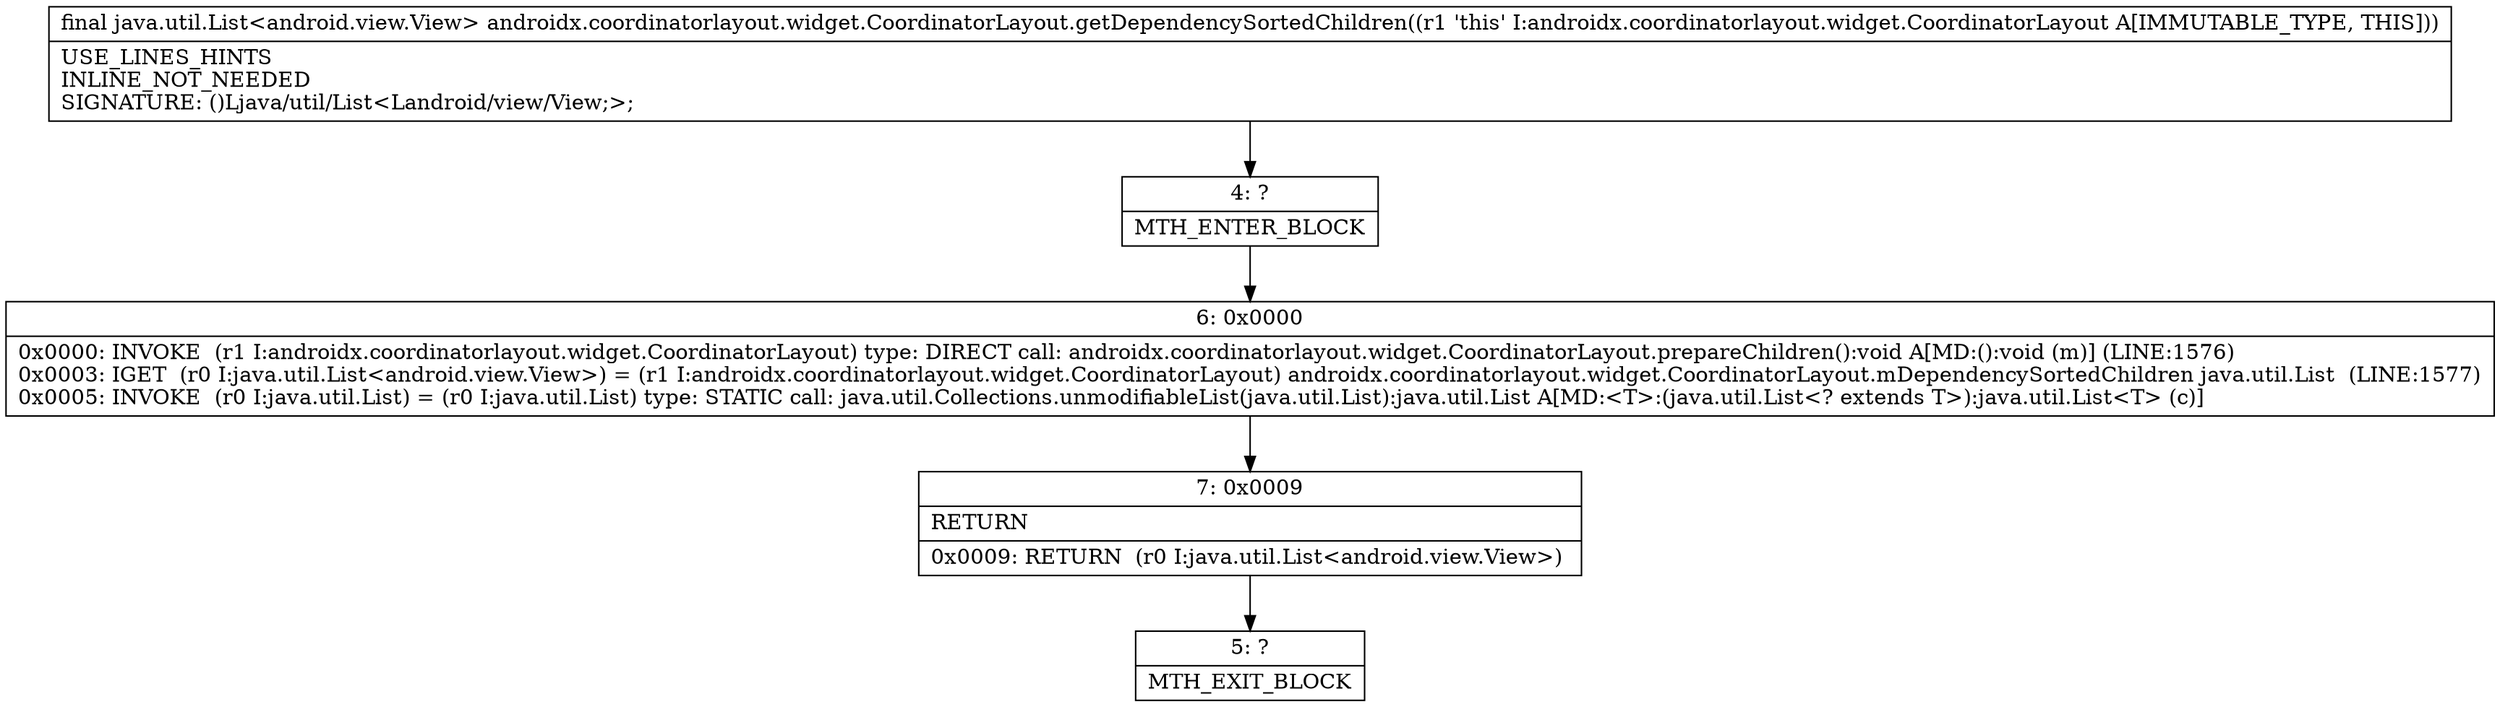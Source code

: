 digraph "CFG forandroidx.coordinatorlayout.widget.CoordinatorLayout.getDependencySortedChildren()Ljava\/util\/List;" {
Node_4 [shape=record,label="{4\:\ ?|MTH_ENTER_BLOCK\l}"];
Node_6 [shape=record,label="{6\:\ 0x0000|0x0000: INVOKE  (r1 I:androidx.coordinatorlayout.widget.CoordinatorLayout) type: DIRECT call: androidx.coordinatorlayout.widget.CoordinatorLayout.prepareChildren():void A[MD:():void (m)] (LINE:1576)\l0x0003: IGET  (r0 I:java.util.List\<android.view.View\>) = (r1 I:androidx.coordinatorlayout.widget.CoordinatorLayout) androidx.coordinatorlayout.widget.CoordinatorLayout.mDependencySortedChildren java.util.List  (LINE:1577)\l0x0005: INVOKE  (r0 I:java.util.List) = (r0 I:java.util.List) type: STATIC call: java.util.Collections.unmodifiableList(java.util.List):java.util.List A[MD:\<T\>:(java.util.List\<? extends T\>):java.util.List\<T\> (c)]\l}"];
Node_7 [shape=record,label="{7\:\ 0x0009|RETURN\l|0x0009: RETURN  (r0 I:java.util.List\<android.view.View\>) \l}"];
Node_5 [shape=record,label="{5\:\ ?|MTH_EXIT_BLOCK\l}"];
MethodNode[shape=record,label="{final java.util.List\<android.view.View\> androidx.coordinatorlayout.widget.CoordinatorLayout.getDependencySortedChildren((r1 'this' I:androidx.coordinatorlayout.widget.CoordinatorLayout A[IMMUTABLE_TYPE, THIS]))  | USE_LINES_HINTS\lINLINE_NOT_NEEDED\lSIGNATURE: ()Ljava\/util\/List\<Landroid\/view\/View;\>;\l}"];
MethodNode -> Node_4;Node_4 -> Node_6;
Node_6 -> Node_7;
Node_7 -> Node_5;
}


